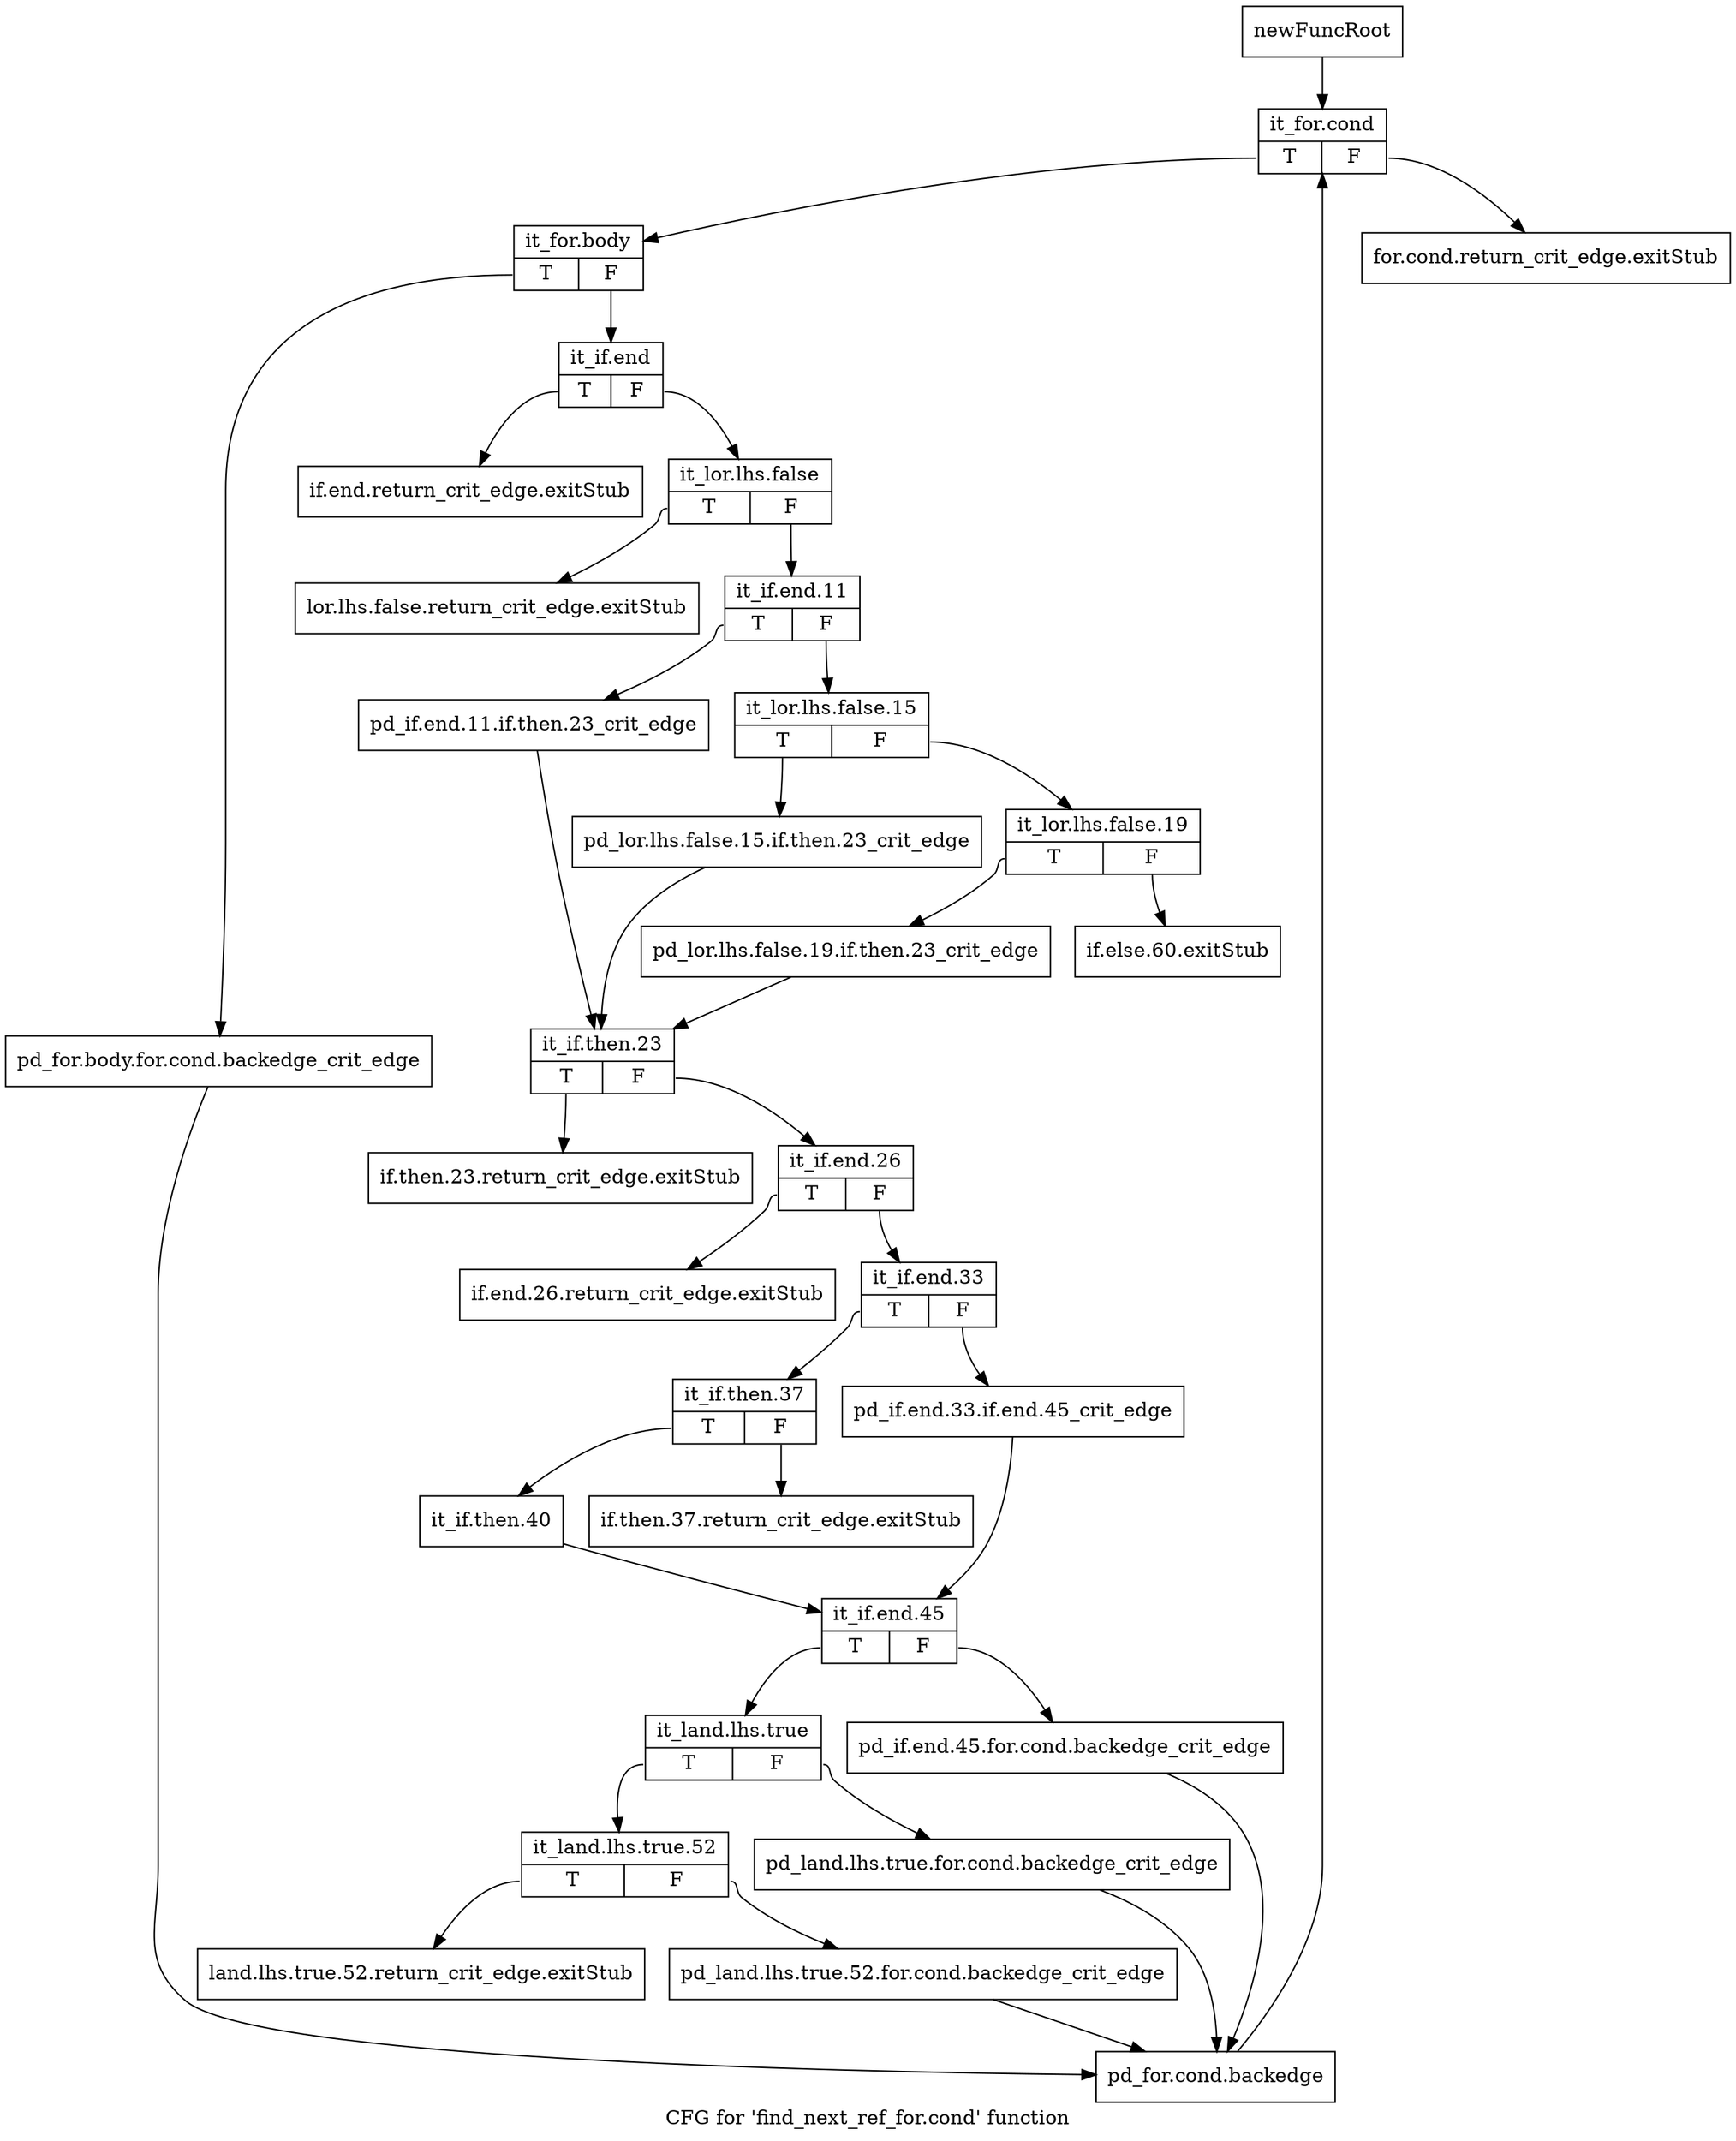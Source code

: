 digraph "CFG for 'find_next_ref_for.cond' function" {
	label="CFG for 'find_next_ref_for.cond' function";

	Node0xad017d0 [shape=record,label="{newFuncRoot}"];
	Node0xad017d0 -> Node0xad02360;
	Node0xad020e0 [shape=record,label="{for.cond.return_crit_edge.exitStub}"];
	Node0xad02130 [shape=record,label="{if.end.return_crit_edge.exitStub}"];
	Node0xad02180 [shape=record,label="{lor.lhs.false.return_crit_edge.exitStub}"];
	Node0xad021d0 [shape=record,label="{if.else.60.exitStub}"];
	Node0xad02220 [shape=record,label="{if.then.23.return_crit_edge.exitStub}"];
	Node0xad02270 [shape=record,label="{if.end.26.return_crit_edge.exitStub}"];
	Node0xad022c0 [shape=record,label="{if.then.37.return_crit_edge.exitStub}"];
	Node0xad02310 [shape=record,label="{land.lhs.true.52.return_crit_edge.exitStub}"];
	Node0xad02360 [shape=record,label="{it_for.cond|{<s0>T|<s1>F}}"];
	Node0xad02360:s0 -> Node0xad023b0;
	Node0xad02360:s1 -> Node0xad020e0;
	Node0xad023b0 [shape=record,label="{it_for.body|{<s0>T|<s1>F}}"];
	Node0xad023b0:s0 -> Node0xad02a40;
	Node0xad023b0:s1 -> Node0xad02400;
	Node0xad02400 [shape=record,label="{it_if.end|{<s0>T|<s1>F}}"];
	Node0xad02400:s0 -> Node0xad02130;
	Node0xad02400:s1 -> Node0xad02450;
	Node0xad02450 [shape=record,label="{it_lor.lhs.false|{<s0>T|<s1>F}}"];
	Node0xad02450:s0 -> Node0xad02180;
	Node0xad02450:s1 -> Node0xad024a0;
	Node0xad024a0 [shape=record,label="{it_if.end.11|{<s0>T|<s1>F}}"];
	Node0xad024a0:s0 -> Node0xad02630;
	Node0xad024a0:s1 -> Node0xad024f0;
	Node0xad024f0 [shape=record,label="{it_lor.lhs.false.15|{<s0>T|<s1>F}}"];
	Node0xad024f0:s0 -> Node0xad025e0;
	Node0xad024f0:s1 -> Node0xad02540;
	Node0xad02540 [shape=record,label="{it_lor.lhs.false.19|{<s0>T|<s1>F}}"];
	Node0xad02540:s0 -> Node0xad02590;
	Node0xad02540:s1 -> Node0xad021d0;
	Node0xad02590 [shape=record,label="{pd_lor.lhs.false.19.if.then.23_crit_edge}"];
	Node0xad02590 -> Node0xad02680;
	Node0xad025e0 [shape=record,label="{pd_lor.lhs.false.15.if.then.23_crit_edge}"];
	Node0xad025e0 -> Node0xad02680;
	Node0xad02630 [shape=record,label="{pd_if.end.11.if.then.23_crit_edge}"];
	Node0xad02630 -> Node0xad02680;
	Node0xad02680 [shape=record,label="{it_if.then.23|{<s0>T|<s1>F}}"];
	Node0xad02680:s0 -> Node0xad02220;
	Node0xad02680:s1 -> Node0xad026d0;
	Node0xad026d0 [shape=record,label="{it_if.end.26|{<s0>T|<s1>F}}"];
	Node0xad026d0:s0 -> Node0xad02270;
	Node0xad026d0:s1 -> Node0xad02720;
	Node0xad02720 [shape=record,label="{it_if.end.33|{<s0>T|<s1>F}}"];
	Node0xad02720:s0 -> Node0xad027c0;
	Node0xad02720:s1 -> Node0xad02770;
	Node0xad02770 [shape=record,label="{pd_if.end.33.if.end.45_crit_edge}"];
	Node0xad02770 -> Node0xad02860;
	Node0xad027c0 [shape=record,label="{it_if.then.37|{<s0>T|<s1>F}}"];
	Node0xad027c0:s0 -> Node0xad02810;
	Node0xad027c0:s1 -> Node0xad022c0;
	Node0xad02810 [shape=record,label="{it_if.then.40}"];
	Node0xad02810 -> Node0xad02860;
	Node0xad02860 [shape=record,label="{it_if.end.45|{<s0>T|<s1>F}}"];
	Node0xad02860:s0 -> Node0xad02900;
	Node0xad02860:s1 -> Node0xad028b0;
	Node0xad028b0 [shape=record,label="{pd_if.end.45.for.cond.backedge_crit_edge}"];
	Node0xad028b0 -> Node0xad02a90;
	Node0xad02900 [shape=record,label="{it_land.lhs.true|{<s0>T|<s1>F}}"];
	Node0xad02900:s0 -> Node0xad029a0;
	Node0xad02900:s1 -> Node0xad02950;
	Node0xad02950 [shape=record,label="{pd_land.lhs.true.for.cond.backedge_crit_edge}"];
	Node0xad02950 -> Node0xad02a90;
	Node0xad029a0 [shape=record,label="{it_land.lhs.true.52|{<s0>T|<s1>F}}"];
	Node0xad029a0:s0 -> Node0xad02310;
	Node0xad029a0:s1 -> Node0xad029f0;
	Node0xad029f0 [shape=record,label="{pd_land.lhs.true.52.for.cond.backedge_crit_edge}"];
	Node0xad029f0 -> Node0xad02a90;
	Node0xad02a40 [shape=record,label="{pd_for.body.for.cond.backedge_crit_edge}"];
	Node0xad02a40 -> Node0xad02a90;
	Node0xad02a90 [shape=record,label="{pd_for.cond.backedge}"];
	Node0xad02a90 -> Node0xad02360;
}
